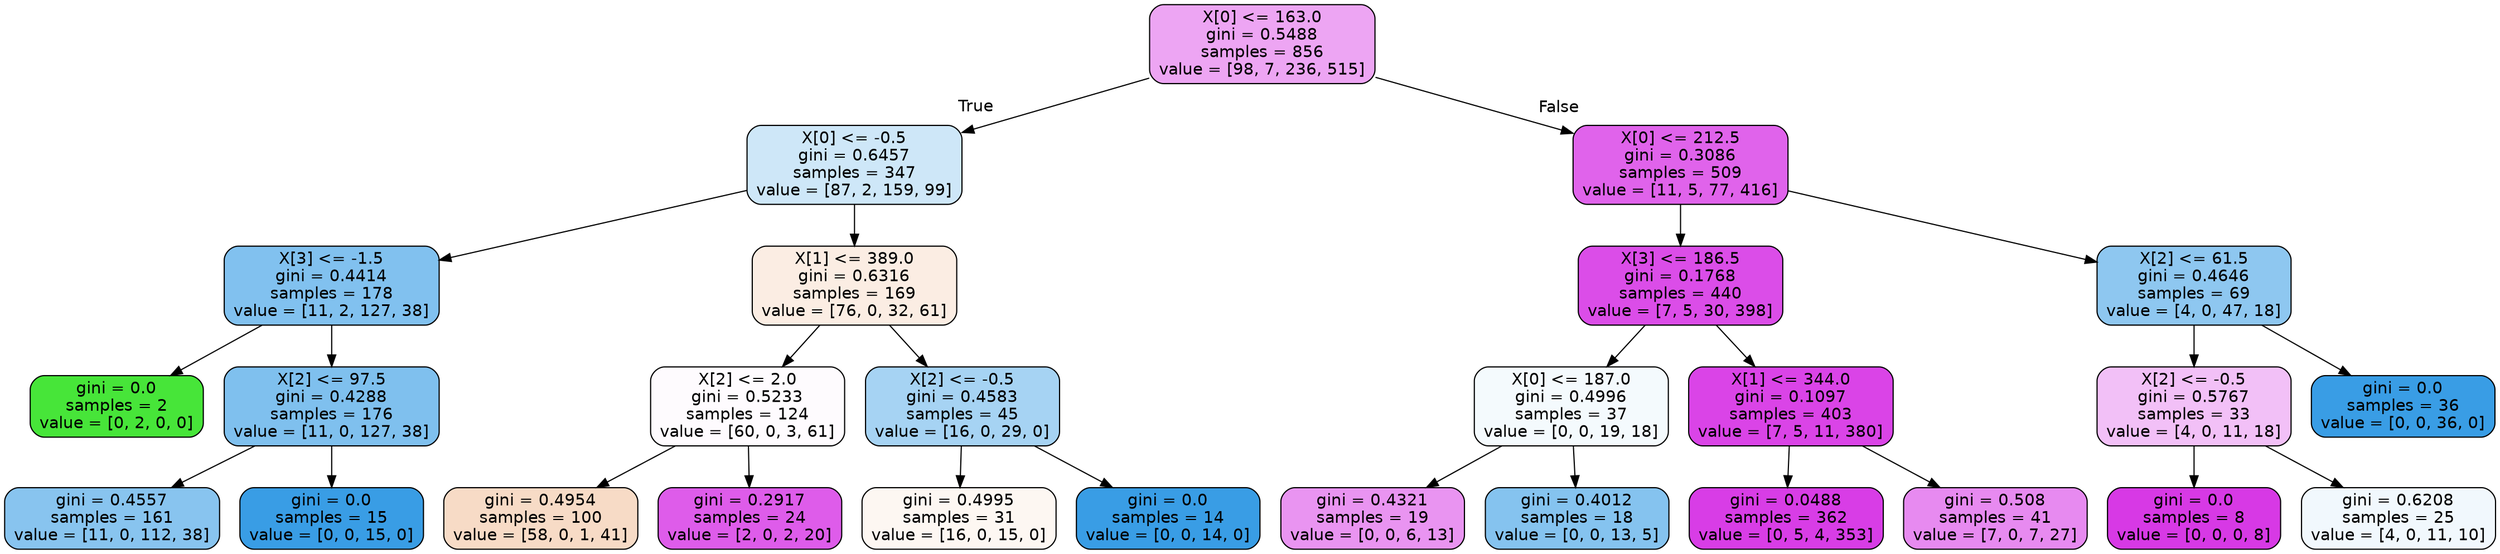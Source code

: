 digraph Tree {
node [shape=box, style="filled, rounded", color="black", fontname=helvetica] ;
edge [fontname=helvetica] ;
0 [label="X[0] <= 163.0\ngini = 0.5488\nsamples = 856\nvalue = [98, 7, 236, 515]", fillcolor="#d739e573"] ;
1 [label="X[0] <= -0.5\ngini = 0.6457\nsamples = 347\nvalue = [87, 2, 159, 99]", fillcolor="#399de53e"] ;
0 -> 1 [labeldistance=2.5, labelangle=45, headlabel="True"] ;
2 [label="X[3] <= -1.5\ngini = 0.4414\nsamples = 178\nvalue = [11, 2, 127, 38]", fillcolor="#399de5a2"] ;
1 -> 2 ;
3 [label="gini = 0.0\nsamples = 2\nvalue = [0, 2, 0, 0]", fillcolor="#47e539ff"] ;
2 -> 3 ;
4 [label="X[2] <= 97.5\ngini = 0.4288\nsamples = 176\nvalue = [11, 0, 127, 38]", fillcolor="#399de5a4"] ;
2 -> 4 ;
5 [label="gini = 0.4557\nsamples = 161\nvalue = [11, 0, 112, 38]", fillcolor="#399de599"] ;
4 -> 5 ;
6 [label="gini = 0.0\nsamples = 15\nvalue = [0, 0, 15, 0]", fillcolor="#399de5ff"] ;
4 -> 6 ;
7 [label="X[1] <= 389.0\ngini = 0.6316\nsamples = 169\nvalue = [76, 0, 32, 61]", fillcolor="#e5813923"] ;
1 -> 7 ;
8 [label="X[2] <= 2.0\ngini = 0.5233\nsamples = 124\nvalue = [60, 0, 3, 61]", fillcolor="#d739e504"] ;
7 -> 8 ;
9 [label="gini = 0.4954\nsamples = 100\nvalue = [58, 0, 1, 41]", fillcolor="#e5813949"] ;
8 -> 9 ;
10 [label="gini = 0.2917\nsamples = 24\nvalue = [2, 0, 2, 20]", fillcolor="#d739e5d1"] ;
8 -> 10 ;
11 [label="X[2] <= -0.5\ngini = 0.4583\nsamples = 45\nvalue = [16, 0, 29, 0]", fillcolor="#399de572"] ;
7 -> 11 ;
12 [label="gini = 0.4995\nsamples = 31\nvalue = [16, 0, 15, 0]", fillcolor="#e5813910"] ;
11 -> 12 ;
13 [label="gini = 0.0\nsamples = 14\nvalue = [0, 0, 14, 0]", fillcolor="#399de5ff"] ;
11 -> 13 ;
14 [label="X[0] <= 212.5\ngini = 0.3086\nsamples = 509\nvalue = [11, 5, 77, 416]", fillcolor="#d739e5c8"] ;
0 -> 14 [labeldistance=2.5, labelangle=-45, headlabel="False"] ;
15 [label="X[3] <= 186.5\ngini = 0.1768\nsamples = 440\nvalue = [7, 5, 30, 398]", fillcolor="#d739e5e5"] ;
14 -> 15 ;
16 [label="X[0] <= 187.0\ngini = 0.4996\nsamples = 37\nvalue = [0, 0, 19, 18]", fillcolor="#399de50d"] ;
15 -> 16 ;
17 [label="gini = 0.4321\nsamples = 19\nvalue = [0, 0, 6, 13]", fillcolor="#d739e589"] ;
16 -> 17 ;
18 [label="gini = 0.4012\nsamples = 18\nvalue = [0, 0, 13, 5]", fillcolor="#399de59d"] ;
16 -> 18 ;
19 [label="X[1] <= 344.0\ngini = 0.1097\nsamples = 403\nvalue = [7, 5, 11, 380]", fillcolor="#d739e5f0"] ;
15 -> 19 ;
20 [label="gini = 0.0488\nsamples = 362\nvalue = [0, 5, 4, 353]", fillcolor="#d739e5f9"] ;
19 -> 20 ;
21 [label="gini = 0.508\nsamples = 41\nvalue = [7, 0, 7, 27]", fillcolor="#d739e596"] ;
19 -> 21 ;
22 [label="X[2] <= 61.5\ngini = 0.4646\nsamples = 69\nvalue = [4, 0, 47, 18]", fillcolor="#399de591"] ;
14 -> 22 ;
23 [label="X[2] <= -0.5\ngini = 0.5767\nsamples = 33\nvalue = [4, 0, 11, 18]", fillcolor="#d739e551"] ;
22 -> 23 ;
24 [label="gini = 0.0\nsamples = 8\nvalue = [0, 0, 0, 8]", fillcolor="#d739e5ff"] ;
23 -> 24 ;
25 [label="gini = 0.6208\nsamples = 25\nvalue = [4, 0, 11, 10]", fillcolor="#399de511"] ;
23 -> 25 ;
26 [label="gini = 0.0\nsamples = 36\nvalue = [0, 0, 36, 0]", fillcolor="#399de5ff"] ;
22 -> 26 ;
}